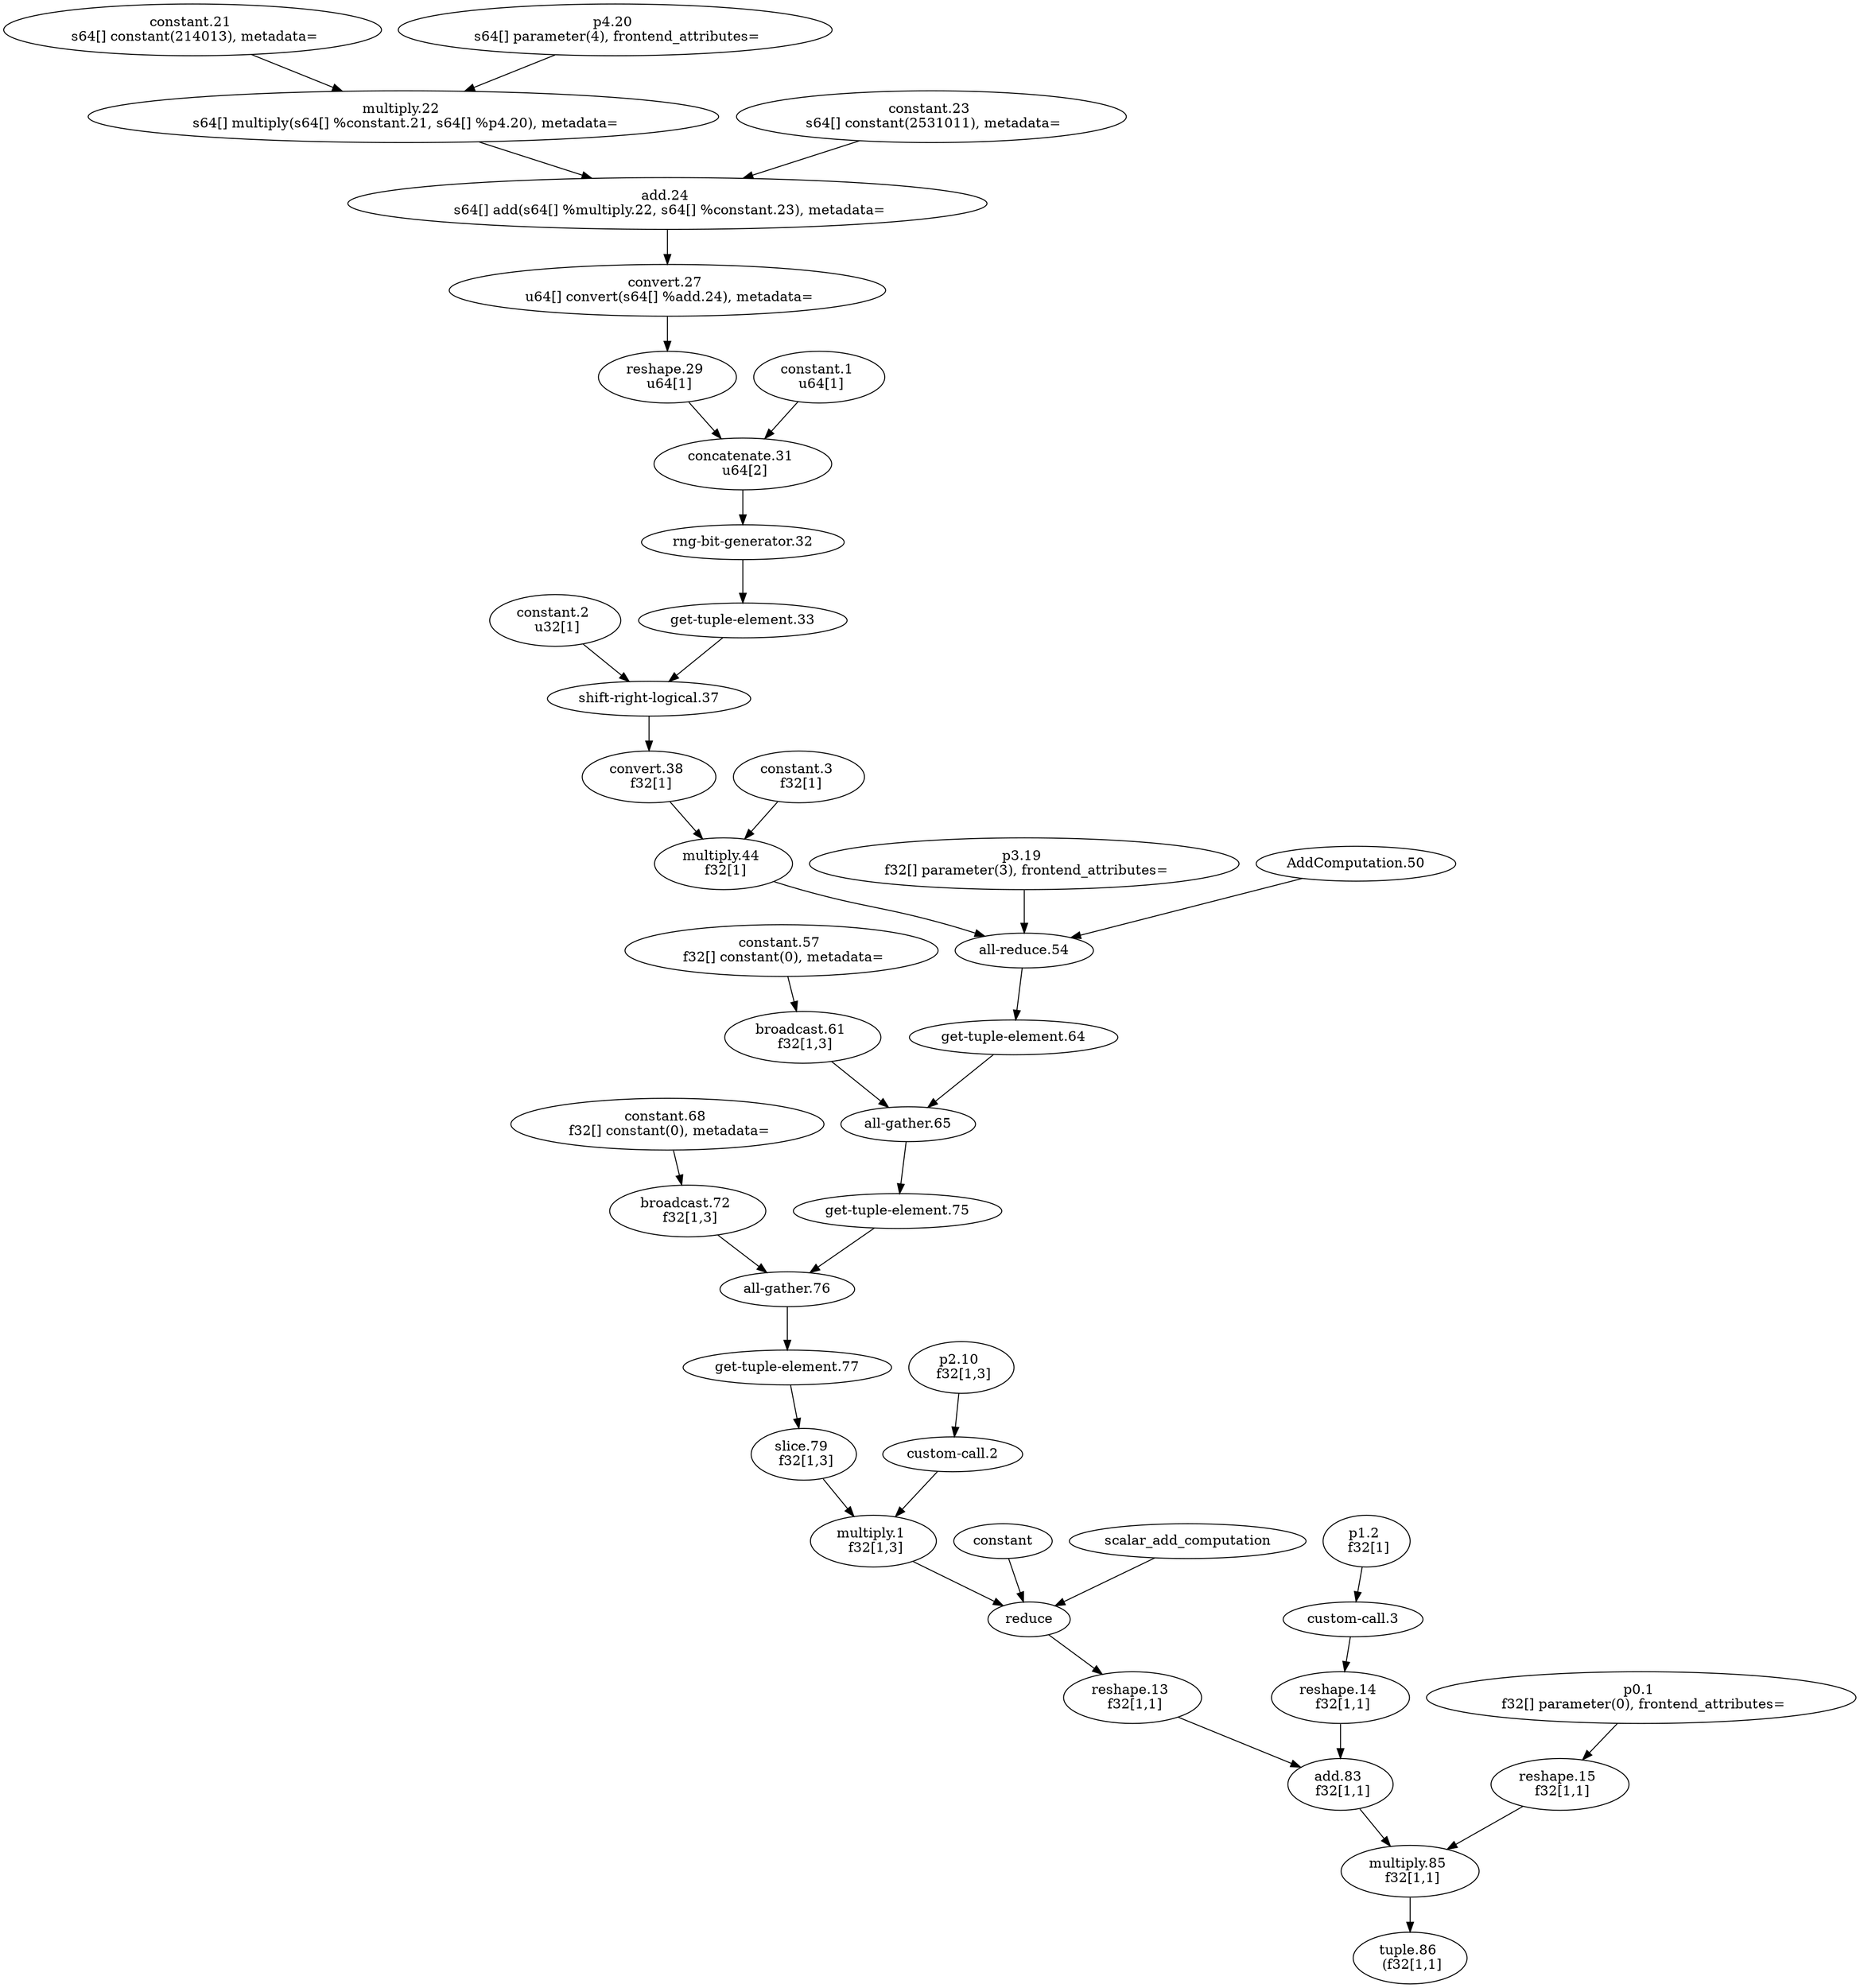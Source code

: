 digraph HloModule {
	"constant.68" [label="constant.68 \n f32[] constant(0), metadata="];
	"broadcast.72" [label="broadcast.72 \n f32[1,3]"];
	"constant.57" [label="constant.57 \n f32[] constant(0), metadata="];
	"broadcast.61" [label="broadcast.61 \n f32[1,3]"];
	"constant.21" [label="constant.21 \n s64[] constant(214013), metadata="];
	"p4.20" [label="p4.20 \n s64[] parameter(4), frontend_attributes="];
	"multiply.22" [label="multiply.22 \n s64[] multiply(s64[] %constant.21, s64[] %p4.20), metadata="];
	"constant.23" [label="constant.23 \n s64[] constant(2531011), metadata="];
	"add.24" [label="add.24 \n s64[] add(s64[] %multiply.22, s64[] %constant.23), metadata="];
	"convert.27" [label="convert.27 \n u64[] convert(s64[] %add.24), metadata="];
	"reshape.29" [label="reshape.29 \n u64[1]"];
	"constant.1" [label="constant.1 \n u64[1]"];
	"concatenate.31" [label="concatenate.31 \n u64[2]"];
	"constant.2" [label="constant.2 \n u32[1]"];
	"convert.38" [label="convert.38 \n f32[1]"];
	"constant.3" [label="constant.3 \n f32[1]"];
	"multiply.44" [label="multiply.44 \n f32[1]"];
	"p3.19" [label="p3.19 \n f32[] parameter(3), frontend_attributes="];
	"slice.79" [label="slice.79 \n f32[1,3]"];
	"p2.10" [label="p2.10 \n f32[1,3]"];
	"multiply.1" [label="multiply.1 \n f32[1,3]"];
	"reshape.13" [label="reshape.13 \n f32[1,1]"];
	"p1.2" [label="p1.2 \n f32[1]"];
	"reshape.14" [label="reshape.14 \n f32[1,1]"];
	"add.83" [label="add.83 \n f32[1,1]"];
	"p0.1" [label="p0.1 \n f32[] parameter(0), frontend_attributes="];
	"reshape.15" [label="reshape.15 \n f32[1,1]"];
	"multiply.85" [label="multiply.85 \n f32[1,1]"];
	"tuple.86" [label="tuple.86 \n (f32[1,1]"]; 
 	"constant.68" -> "broadcast.72";
	"constant.57" -> "broadcast.61";
	"constant.21" -> "multiply.22";
	"p4.20" -> "multiply.22";
	"multiply.22" -> "add.24";
	"constant.23" -> "add.24";
	"add.24" -> "convert.27";
	"convert.27" -> "reshape.29";
	"reshape.29" -> "concatenate.31";
	"constant.1" -> "concatenate.31";
	"concatenate.31" -> "rng-bit-generator.32";
	"rng-bit-generator.32" -> "get-tuple-element.33";
	"get-tuple-element.33" -> "shift-right-logical.37";
	"constant.2" -> "shift-right-logical.37";
	"shift-right-logical.37" -> "convert.38";
	"convert.38" -> "multiply.44";
	"constant.3" -> "multiply.44";
	"multiply.44" -> "all-reduce.54";
	"p3.19" -> "all-reduce.54";
	"AddComputation.50" -> "all-reduce.54";
	"all-reduce.54" -> "get-tuple-element.64";
	"broadcast.61" -> "all-gather.65";
	"get-tuple-element.64" -> "all-gather.65";
	"all-gather.65" -> "get-tuple-element.75";
	"broadcast.72" -> "all-gather.76";
	"get-tuple-element.75" -> "all-gather.76";
	"all-gather.76" -> "get-tuple-element.77";
	"get-tuple-element.77" -> "slice.79";
	"p2.10" -> "custom-call.2";
	"slice.79" -> "multiply.1";
	"custom-call.2" -> "multiply.1";
	"multiply.1" -> "reduce";
	"constant" -> "reduce";
	"scalar_add_computation" -> "reduce";
	"reduce" -> "reshape.13";
	"p1.2" -> "custom-call.3";
	"custom-call.3" -> "reshape.14";
	"reshape.13" -> "add.83";
	"reshape.14" -> "add.83";
	"p0.1" -> "reshape.15";
	"add.83" -> "multiply.85";
	"reshape.15" -> "multiply.85";
	"multiply.85" -> "tuple.86";
}